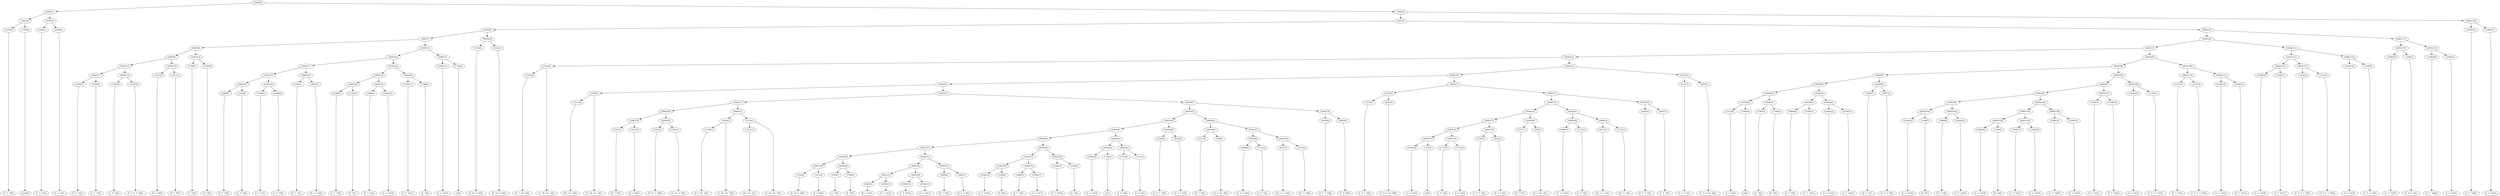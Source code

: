 digraph sample{
"L2506(0)"->"[C  E  G](0)"
"L1758(0)"->"[rest](0)"
"L6083(2)"->"L2506(0)"
"L6083(2)"->"L1758(0)"
"L2506(1)"->"[C  E  G](1)"
"L2506(2)"->"[C  E  G](2)"
"L6083(3)"->"L2506(1)"
"L6083(3)"->"L2506(2)"
"L6083(1)"->"L6083(2)"
"L6083(1)"->"L6083(3)"
"L2506(3)"->"[C  E  G](3)"
"L2506(4)"->"[C  E  G](4)"
"L6083(11)"->"L2506(3)"
"L6083(11)"->"L2506(4)"
"L2506(5)"->"[C  E  G](5)"
"L-2255(0)"->"[C  D  E  G  B](0)"
"L6083(12)"->"L2506(5)"
"L6083(12)"->"L-2255(0)"
"L6083(10)"->"L6083(11)"
"L6083(10)"->"L6083(12)"
"L1815(0)"->"[D  G  B](0)"
"L1815(1)"->"[D  G  B](1)"
"L6083(13)"->"L1815(0)"
"L6083(13)"->"L1815(1)"
"L6083(9)"->"L6083(10)"
"L6083(9)"->"L6083(13)"
"L2768(0)"->"[C  G](0)"
"L1546(0)"->"[D  G](0)"
"L6083(14)"->"L2768(0)"
"L6083(14)"->"L1546(0)"
"L6083(8)"->"L6083(9)"
"L6083(8)"->"L6083(14)"
"L3880(0)"->"[D  F  G](0)"
"L2506(6)"->"[C  E  G](6)"
"L6083(19)"->"L3880(0)"
"L6083(19)"->"L2506(6)"
"L2506(7)"->"[C  E  G](7)"
"L2506(8)"->"[C  E  G](8)"
"L6083(20)"->"L2506(7)"
"L6083(20)"->"L2506(8)"
"L6083(18)"->"L6083(19)"
"L6083(18)"->"L6083(20)"
"L3880(1)"->"[D  F  G](1)"
"L4807(0)"->"[D  G  A  B](0)"
"L6083(21)"->"L3880(1)"
"L6083(21)"->"L4807(0)"
"L6083(17)"->"L6083(18)"
"L6083(17)"->"L6083(21)"
"L2506(9)"->"[C  E  G](9)"
"L1546(1)"->"[D  G](1)"
"L6083(24)"->"L2506(9)"
"L6083(24)"->"L1546(1)"
"L3880(2)"->"[D  F  G](2)"
"L2506(10)"->"[C  E  G](10)"
"L6083(25)"->"L3880(2)"
"L6083(25)"->"L2506(10)"
"L6083(23)"->"L6083(24)"
"L6083(23)"->"L6083(25)"
"L2506(11)"->"[C  E  G](11)"
"L1546(2)"->"[D  G](2)"
"L6083(26)"->"L2506(11)"
"L6083(26)"->"L1546(2)"
"L6083(22)"->"L6083(23)"
"L6083(22)"->"L6083(26)"
"L6083(16)"->"L6083(17)"
"L6083(16)"->"L6083(22)"
"L2506(12)"->"[C  E  G](12)"
"L-724(0)"->"[C](0)"
"L6083(27)"->"L2506(12)"
"L6083(27)"->"L-724(0)"
"L6083(15)"->"L6083(16)"
"L6083(15)"->"L6083(27)"
"L6083(7)"->"L6083(8)"
"L6083(7)"->"L6083(15)"
"L5354(0)"->"[D  Fis  G  B](0)"
"L5354(1)"->"[D  Fis  G  B](1)"
"L6083(28)"->"L5354(0)"
"L6083(28)"->"L5354(1)"
"L6083(6)"->"L6083(7)"
"L6083(6)"->"L6083(28)"
"L1706(0)"->"[D  F  Fis  G](0)"
"L4524(0)"->"L1706(0)"
"L4524(0)"->"[C  Dis  Fis  G](0)"
"L-2231(0)"->"[Dis  Fis  G](0)"
"L2758(0)"->"L-2231(0)"
"L2758(0)"->"[C  Dis  Fis  G](1)"
"L1815(2)"->"[D  G  B](2)"
"L1815(3)"->"[D  G  B](3)"
"L6083(39)"->"L1815(2)"
"L6083(39)"->"L1815(3)"
"L5354(2)"->"[D  Fis  G  B](2)"
"L5354(3)"->"[D  Fis  G  B](3)"
"L6083(40)"->"L5354(2)"
"L6083(40)"->"L5354(3)"
"L6083(38)"->"L6083(39)"
"L6083(38)"->"L6083(40)"
"L1706(1)"->"[D  F  Fis  G](1)"
"L4524(1)"->"L1706(1)"
"L4524(1)"->"[C  Dis  Fis  G](2)"
"L-2231(1)"->"[Dis  Fis  G](1)"
"L2758(1)"->"L-2231(1)"
"L2758(1)"->"[C  Dis  Fis  G](3)"
"L6083(41)"->"L4524(1)"
"L6083(41)"->"L2758(1)"
"L6083(37)"->"L6083(38)"
"L6083(37)"->"L6083(41)"
"L5354(4)"->"[D  Fis  G  B](4)"
"L1815(4)"->"[D  G  B](4)"
"L6083(49)"->"L5354(4)"
"L6083(49)"->"L1815(4)"
"L2768(1)"->"[C  G](1)"
"L1546(3)"->"[D  G](3)"
"L6083(50)"->"L2768(1)"
"L6083(50)"->"L1546(3)"
"L6083(48)"->"L6083(49)"
"L6083(48)"->"L6083(50)"
"L3880(3)"->"[D  F  G](3)"
"L2506(13)"->"[C  E  G](13)"
"L6083(53)"->"L3880(3)"
"L6083(53)"->"L2506(13)"
"L2506(14)"->"[C  E  G](14)"
"L2506(15)"->"[C  E  G](15)"
"L6083(54)"->"L2506(14)"
"L6083(54)"->"L2506(15)"
"L6083(52)"->"L6083(53)"
"L6083(52)"->"L6083(54)"
"L3880(4)"->"[D  F  G](4)"
"L4807(1)"->"[D  G  A  B](1)"
"L6083(55)"->"L3880(4)"
"L6083(55)"->"L4807(1)"
"L6083(51)"->"L6083(52)"
"L6083(51)"->"L6083(55)"
"L6083(47)"->"L6083(48)"
"L6083(47)"->"L6083(51)"
"L2506(16)"->"[C  E  G](16)"
"L1546(4)"->"[D  G](4)"
"L6083(58)"->"L2506(16)"
"L6083(58)"->"L1546(4)"
"L3880(5)"->"[D  F  G](5)"
"L2506(17)"->"[C  E  G](17)"
"L6083(59)"->"L3880(5)"
"L6083(59)"->"L2506(17)"
"L6083(57)"->"L6083(58)"
"L6083(57)"->"L6083(59)"
"L2506(18)"->"[C  E  G](18)"
"L1546(5)"->"[D  G](5)"
"L6083(60)"->"L2506(18)"
"L6083(60)"->"L1546(5)"
"L6083(56)"->"L6083(57)"
"L6083(56)"->"L6083(60)"
"L6083(46)"->"L6083(47)"
"L6083(46)"->"L6083(56)"
"L2506(19)"->"[C  E  G](19)"
"L-724(1)"->"[C](1)"
"L6083(62)"->"L2506(19)"
"L6083(62)"->"L-724(1)"
"L3715(0)"->"[C  E  A](0)"
"L3715(1)"->"[C  E  A](1)"
"L6083(63)"->"L3715(0)"
"L6083(63)"->"L3715(1)"
"L6083(61)"->"L6083(62)"
"L6083(61)"->"L6083(63)"
"L6083(45)"->"L6083(46)"
"L6083(45)"->"L6083(61)"
"L4780(0)"->"[C  D  F  A](0)"
"L4226(0)"->"[D  F  A  B](0)"
"L6083(64)"->"L4780(0)"
"L6083(64)"->"L4226(0)"
"L6083(44)"->"L6083(45)"
"L6083(44)"->"L6083(64)"
"L2557(0)"->"[D  F  A](0)"
"L838(0)"->"[D  F  Gis  A](0)"
"L6083(66)"->"L2557(0)"
"L6083(66)"->"L838(0)"
"L4898(0)"->"[C  E  A  B](0)"
"L3715(2)"->"[C  E  A](2)"
"L6083(68)"->"L4898(0)"
"L6083(68)"->"L3715(2)"
"L4671(0)"->"[Cis  E  G  A](0)"
"L3135(0)"->"[Cis  G  A](0)"
"L6083(69)"->"L4671(0)"
"L6083(69)"->"L3135(0)"
"L6083(67)"->"L6083(68)"
"L6083(67)"->"L6083(69)"
"L6083(65)"->"L6083(66)"
"L6083(65)"->"L6083(67)"
"L6083(43)"->"L6083(44)"
"L6083(43)"->"L6083(65)"
"L4428(0)"->"[D  E  F  G](0)"
"L4483(0)"->"[C  D  B](0)"
"L6083(70)"->"L4428(0)"
"L6083(70)"->"L4483(0)"
"L6083(42)"->"L6083(43)"
"L6083(42)"->"L6083(70)"
"L6083(36)"->"L6083(37)"
"L6083(36)"->"L6083(42)"
"L6083(35)"->"L2758(0)"
"L6083(35)"->"L6083(36)"
"L2575(0)"->"[C  E  F  A](0)"
"L4879(0)"->"[C  D  E  Gis  B](0)"
"L5674(0)"->"L2575(0)"
"L5674(0)"->"L4879(0)"
"L2506(20)"->"[C  E  G](20)"
"L-724(2)"->"[C](2)"
"L6083(77)"->"L2506(20)"
"L6083(77)"->"L-724(2)"
"L3715(3)"->"[C  E  A](3)"
"L3715(4)"->"[C  E  A](4)"
"L6083(78)"->"L3715(3)"
"L6083(78)"->"L3715(4)"
"L6083(76)"->"L6083(77)"
"L6083(76)"->"L6083(78)"
"L4780(1)"->"[C  D  F  A](1)"
"L4226(1)"->"[D  F  A  B](1)"
"L6083(79)"->"L4780(1)"
"L6083(79)"->"L4226(1)"
"L6083(75)"->"L6083(76)"
"L6083(75)"->"L6083(79)"
"L2557(1)"->"[D  F  A](1)"
"L838(1)"->"[D  F  Gis  A](1)"
"L6083(80)"->"L2557(1)"
"L6083(80)"->"L838(1)"
"L6083(74)"->"L6083(75)"
"L6083(74)"->"L6083(80)"
"L4898(1)"->"[C  E  A  B](1)"
"L3715(5)"->"[C  E  A](5)"
"L6083(82)"->"L4898(1)"
"L6083(82)"->"L3715(5)"
"L4671(1)"->"[Cis  E  G  A](1)"
"L3135(1)"->"[Cis  G  A](1)"
"L6083(83)"->"L4671(1)"
"L6083(83)"->"L3135(1)"
"L6083(81)"->"L6083(82)"
"L6083(81)"->"L6083(83)"
"L6083(73)"->"L6083(74)"
"L6083(73)"->"L6083(81)"
"L4428(1)"->"[D  E  F  G](1)"
"L4483(1)"->"[C  D  B](1)"
"L6083(84)"->"L4428(1)"
"L6083(84)"->"L4483(1)"
"L6083(72)"->"L6083(73)"
"L6083(72)"->"L6083(84)"
"L6083(71)"->"L5674(0)"
"L6083(71)"->"L6083(72)"
"L6083(34)"->"L6083(35)"
"L6083(34)"->"L6083(71)"
"L2575(1)"->"[C  E  F  A](1)"
"L4879(1)"->"[C  D  E  Gis  B](1)"
"L5674(1)"->"L2575(1)"
"L5674(1)"->"L4879(1)"
"L6083(33)"->"L6083(34)"
"L6083(33)"->"L5674(1)"
"L6083(32)"->"L4524(0)"
"L6083(32)"->"L6083(33)"
"L3715(6)"->"[C  E  A](6)"
"L1884(0)"->"[A](0)"
"L6083(90)"->"L3715(6)"
"L6083(90)"->"L1884(0)"
"L2768(2)"->"[C  G](2)"
"L1546(6)"->"[D  G](6)"
"L6083(91)"->"L2768(2)"
"L6083(91)"->"L1546(6)"
"L6083(89)"->"L6083(90)"
"L6083(89)"->"L6083(91)"
"L3880(6)"->"[D  F  G](6)"
"L2506(21)"->"[C  E  G](21)"
"L6083(93)"->"L3880(6)"
"L6083(93)"->"L2506(21)"
"L2506(22)"->"[C  E  G](22)"
"L2506(23)"->"[C  E  G](23)"
"L6083(94)"->"L2506(22)"
"L6083(94)"->"L2506(23)"
"L6083(92)"->"L6083(93)"
"L6083(92)"->"L6083(94)"
"L6083(88)"->"L6083(89)"
"L6083(88)"->"L6083(92)"
"L3880(7)"->"[D  F  G](7)"
"L4807(2)"->"[D  G  A  B](2)"
"L6083(95)"->"L3880(7)"
"L6083(95)"->"L4807(2)"
"L6083(87)"->"L6083(88)"
"L6083(87)"->"L6083(95)"
"L2506(24)"->"[C  E  G](24)"
"L1546(7)"->"[D  G](7)"
"L6083(100)"->"L2506(24)"
"L6083(100)"->"L1546(7)"
"L3880(8)"->"[D  F  G](8)"
"L2506(25)"->"[C  E  G](25)"
"L6083(101)"->"L3880(8)"
"L6083(101)"->"L2506(25)"
"L6083(99)"->"L6083(100)"
"L6083(99)"->"L6083(101)"
"L2506(26)"->"[C  E  G](26)"
"L1546(8)"->"[D  G](8)"
"L6083(104)"->"L2506(26)"
"L6083(104)"->"L1546(8)"
"L2506(27)"->"[C  E  G](27)"
"L2506(28)"->"[C  E  G](28)"
"L6083(105)"->"L2506(27)"
"L6083(105)"->"L2506(28)"
"L6083(103)"->"L6083(104)"
"L6083(103)"->"L6083(105)"
"L2506(29)"->"[C  E  G](29)"
"L2506(30)"->"[C  E  G](30)"
"L6083(106)"->"L2506(29)"
"L6083(106)"->"L2506(30)"
"L6083(102)"->"L6083(103)"
"L6083(102)"->"L6083(106)"
"L6083(98)"->"L6083(99)"
"L6083(98)"->"L6083(102)"
"L2506(31)"->"[C  E  G](31)"
"L2506(32)"->"[C  E  G](32)"
"L6083(107)"->"L2506(31)"
"L6083(107)"->"L2506(32)"
"L6083(97)"->"L6083(98)"
"L6083(97)"->"L6083(107)"
"L2506(33)"->"[C  E  G](33)"
"L-2255(1)"->"[C  D  E  G  B](1)"
"L6083(108)"->"L2506(33)"
"L6083(108)"->"L-2255(1)"
"L6083(96)"->"L6083(97)"
"L6083(96)"->"L6083(108)"
"L6083(86)"->"L6083(87)"
"L6083(86)"->"L6083(96)"
"L1815(5)"->"[D  G  B](5)"
"L-2255(2)"->"[C  D  E  G  B](2)"
"L6083(110)"->"L1815(5)"
"L6083(110)"->"L-2255(2)"
"L2506(34)"->"[C  E  G](34)"
"L2506(35)"->"[C  E  G](35)"
"L6083(111)"->"L2506(34)"
"L6083(111)"->"L2506(35)"
"L6083(109)"->"L6083(110)"
"L6083(109)"->"L6083(111)"
"L6083(85)"->"L6083(86)"
"L6083(85)"->"L6083(109)"
"L6083(31)"->"L6083(32)"
"L6083(31)"->"L6083(85)"
"L2506(36)"->"[C  E  G](36)"
"L2506(37)"->"[C  E  G](37)"
"L6083(114)"->"L2506(36)"
"L6083(114)"->"L2506(37)"
"L-2255(3)"->"[C  D  E  G  B](3)"
"L-2255(4)"->"[C  D  E  G  B](4)"
"L6083(115)"->"L-2255(3)"
"L6083(115)"->"L-2255(4)"
"L6083(113)"->"L6083(114)"
"L6083(113)"->"L6083(115)"
"L2506(38)"->"[C  E  G](38)"
"L3200(0)"->"[C  D  E  G](0)"
"L6083(116)"->"L2506(38)"
"L6083(116)"->"L3200(0)"
"L6083(112)"->"L6083(113)"
"L6083(112)"->"L6083(116)"
"L6083(30)"->"L6083(31)"
"L6083(30)"->"L6083(112)"
"L2506(39)"->"[C  E  G](39)"
"L3200(1)"->"[C  D  E  G](1)"
"L6083(118)"->"L2506(39)"
"L6083(118)"->"L3200(1)"
"L2506(40)"->"[C  E  G](40)"
"L2506(41)"->"[C  E  G](41)"
"L6083(119)"->"L2506(40)"
"L6083(119)"->"L2506(41)"
"L6083(117)"->"L6083(118)"
"L6083(117)"->"L6083(119)"
"L6083(29)"->"L6083(30)"
"L6083(29)"->"L6083(117)"
"L6083(5)"->"L6083(6)"
"L6083(5)"->"L6083(29)"
"L2506(42)"->"[C  E  G](42)"
"L2506(43)"->"[C  E  G](43)"
"L6083(120)"->"L2506(42)"
"L6083(120)"->"L2506(43)"
"L6083(4)"->"L6083(5)"
"L6083(4)"->"L6083(120)"
"L6083(0)"->"L6083(1)"
"L6083(0)"->"L6083(4)"
{rank = min; "L6083(0)"}
{rank = same; "L6083(1)"; "L6083(4)";}
{rank = same; "L6083(2)"; "L6083(3)"; "L6083(5)"; "L6083(120)";}
{rank = same; "L2506(0)"; "L1758(0)"; "L2506(1)"; "L2506(2)"; "L6083(6)"; "L6083(29)"; "L2506(42)"; "L2506(43)";}
{rank = same; "L6083(7)"; "L6083(28)"; "L6083(30)"; "L6083(117)";}
{rank = same; "L6083(8)"; "L6083(15)"; "L5354(0)"; "L5354(1)"; "L6083(31)"; "L6083(112)"; "L6083(118)"; "L6083(119)";}
{rank = same; "L6083(9)"; "L6083(14)"; "L6083(16)"; "L6083(27)"; "L6083(32)"; "L6083(85)"; "L6083(113)"; "L6083(116)"; "L2506(39)"; "L3200(1)"; "L2506(40)"; "L2506(41)";}
{rank = same; "L6083(10)"; "L6083(13)"; "L2768(0)"; "L1546(0)"; "L6083(17)"; "L6083(22)"; "L2506(12)"; "L-724(0)"; "L4524(0)"; "L6083(33)"; "L6083(86)"; "L6083(109)"; "L6083(114)"; "L6083(115)"; "L2506(38)"; "L3200(0)";}
{rank = same; "L6083(11)"; "L6083(12)"; "L1815(0)"; "L1815(1)"; "L6083(18)"; "L6083(21)"; "L6083(23)"; "L6083(26)"; "L1706(0)"; "L6083(34)"; "L5674(1)"; "L6083(87)"; "L6083(96)"; "L6083(110)"; "L6083(111)"; "L2506(36)"; "L2506(37)"; "L-2255(3)"; "L-2255(4)";}
{rank = same; "L2506(3)"; "L2506(4)"; "L2506(5)"; "L-2255(0)"; "L6083(19)"; "L6083(20)"; "L3880(1)"; "L4807(0)"; "L6083(24)"; "L6083(25)"; "L2506(11)"; "L1546(2)"; "L6083(35)"; "L6083(71)"; "L2575(1)"; "L4879(1)"; "L6083(88)"; "L6083(95)"; "L6083(97)"; "L6083(108)"; "L1815(5)"; "L-2255(2)"; "L2506(34)"; "L2506(35)";}
{rank = same; "L3880(0)"; "L2506(6)"; "L2506(7)"; "L2506(8)"; "L2506(9)"; "L1546(1)"; "L3880(2)"; "L2506(10)"; "L2758(0)"; "L6083(36)"; "L5674(0)"; "L6083(72)"; "L6083(89)"; "L6083(92)"; "L3880(7)"; "L4807(2)"; "L6083(98)"; "L6083(107)"; "L2506(33)"; "L-2255(1)";}
{rank = same; "L-2231(0)"; "L6083(37)"; "L6083(42)"; "L2575(0)"; "L4879(0)"; "L6083(73)"; "L6083(84)"; "L6083(90)"; "L6083(91)"; "L6083(93)"; "L6083(94)"; "L6083(99)"; "L6083(102)"; "L2506(31)"; "L2506(32)";}
{rank = same; "L6083(38)"; "L6083(41)"; "L6083(43)"; "L6083(70)"; "L6083(74)"; "L6083(81)"; "L4428(1)"; "L4483(1)"; "L3715(6)"; "L1884(0)"; "L2768(2)"; "L1546(6)"; "L3880(6)"; "L2506(21)"; "L2506(22)"; "L2506(23)"; "L6083(100)"; "L6083(101)"; "L6083(103)"; "L6083(106)";}
{rank = same; "L6083(39)"; "L6083(40)"; "L4524(1)"; "L2758(1)"; "L6083(44)"; "L6083(65)"; "L4428(0)"; "L4483(0)"; "L6083(75)"; "L6083(80)"; "L6083(82)"; "L6083(83)"; "L2506(24)"; "L1546(7)"; "L3880(8)"; "L2506(25)"; "L6083(104)"; "L6083(105)"; "L2506(29)"; "L2506(30)";}
{rank = same; "L1815(2)"; "L1815(3)"; "L5354(2)"; "L5354(3)"; "L1706(1)"; "L-2231(1)"; "L6083(45)"; "L6083(64)"; "L6083(66)"; "L6083(67)"; "L6083(76)"; "L6083(79)"; "L2557(1)"; "L838(1)"; "L4898(1)"; "L3715(5)"; "L4671(1)"; "L3135(1)"; "L2506(26)"; "L1546(8)"; "L2506(27)"; "L2506(28)";}
{rank = same; "L6083(46)"; "L6083(61)"; "L4780(0)"; "L4226(0)"; "L2557(0)"; "L838(0)"; "L6083(68)"; "L6083(69)"; "L6083(77)"; "L6083(78)"; "L4780(1)"; "L4226(1)";}
{rank = same; "L6083(47)"; "L6083(56)"; "L6083(62)"; "L6083(63)"; "L4898(0)"; "L3715(2)"; "L4671(0)"; "L3135(0)"; "L2506(20)"; "L-724(2)"; "L3715(3)"; "L3715(4)";}
{rank = same; "L6083(48)"; "L6083(51)"; "L6083(57)"; "L6083(60)"; "L2506(19)"; "L-724(1)"; "L3715(0)"; "L3715(1)";}
{rank = same; "L6083(49)"; "L6083(50)"; "L6083(52)"; "L6083(55)"; "L6083(58)"; "L6083(59)"; "L2506(18)"; "L1546(5)";}
{rank = same; "L5354(4)"; "L1815(4)"; "L2768(1)"; "L1546(3)"; "L6083(53)"; "L6083(54)"; "L3880(4)"; "L4807(1)"; "L2506(16)"; "L1546(4)"; "L3880(5)"; "L2506(17)";}
{rank = same; "L3880(3)"; "L2506(13)"; "L2506(14)"; "L2506(15)";}
{rank = max; "[A](0)"; "[C  D  B](0)"; "[C  D  B](1)"; "[C  D  E  G  B](0)"; "[C  D  E  G  B](1)"; "[C  D  E  G  B](2)"; "[C  D  E  G  B](3)"; "[C  D  E  G  B](4)"; "[C  D  E  G](0)"; "[C  D  E  G](1)"; "[C  D  E  Gis  B](0)"; "[C  D  E  Gis  B](1)"; "[C  D  F  A](0)"; "[C  D  F  A](1)"; "[C  Dis  Fis  G](0)"; "[C  Dis  Fis  G](1)"; "[C  Dis  Fis  G](2)"; "[C  Dis  Fis  G](3)"; "[C  E  A  B](0)"; "[C  E  A  B](1)"; "[C  E  A](0)"; "[C  E  A](1)"; "[C  E  A](2)"; "[C  E  A](3)"; "[C  E  A](4)"; "[C  E  A](5)"; "[C  E  A](6)"; "[C  E  F  A](0)"; "[C  E  F  A](1)"; "[C  E  G](0)"; "[C  E  G](1)"; "[C  E  G](10)"; "[C  E  G](11)"; "[C  E  G](12)"; "[C  E  G](13)"; "[C  E  G](14)"; "[C  E  G](15)"; "[C  E  G](16)"; "[C  E  G](17)"; "[C  E  G](18)"; "[C  E  G](19)"; "[C  E  G](2)"; "[C  E  G](20)"; "[C  E  G](21)"; "[C  E  G](22)"; "[C  E  G](23)"; "[C  E  G](24)"; "[C  E  G](25)"; "[C  E  G](26)"; "[C  E  G](27)"; "[C  E  G](28)"; "[C  E  G](29)"; "[C  E  G](3)"; "[C  E  G](30)"; "[C  E  G](31)"; "[C  E  G](32)"; "[C  E  G](33)"; "[C  E  G](34)"; "[C  E  G](35)"; "[C  E  G](36)"; "[C  E  G](37)"; "[C  E  G](38)"; "[C  E  G](39)"; "[C  E  G](4)"; "[C  E  G](40)"; "[C  E  G](41)"; "[C  E  G](42)"; "[C  E  G](43)"; "[C  E  G](5)"; "[C  E  G](6)"; "[C  E  G](7)"; "[C  E  G](8)"; "[C  E  G](9)"; "[C  G](0)"; "[C  G](1)"; "[C  G](2)"; "[C](0)"; "[C](1)"; "[C](2)"; "[Cis  E  G  A](0)"; "[Cis  E  G  A](1)"; "[Cis  G  A](0)"; "[Cis  G  A](1)"; "[D  E  F  G](0)"; "[D  E  F  G](1)"; "[D  F  A  B](0)"; "[D  F  A  B](1)"; "[D  F  A](0)"; "[D  F  A](1)"; "[D  F  Fis  G](0)"; "[D  F  Fis  G](1)"; "[D  F  G](0)"; "[D  F  G](1)"; "[D  F  G](2)"; "[D  F  G](3)"; "[D  F  G](4)"; "[D  F  G](5)"; "[D  F  G](6)"; "[D  F  G](7)"; "[D  F  G](8)"; "[D  F  Gis  A](0)"; "[D  F  Gis  A](1)"; "[D  Fis  G  B](0)"; "[D  Fis  G  B](1)"; "[D  Fis  G  B](2)"; "[D  Fis  G  B](3)"; "[D  Fis  G  B](4)"; "[D  G  A  B](0)"; "[D  G  A  B](1)"; "[D  G  A  B](2)"; "[D  G  B](0)"; "[D  G  B](1)"; "[D  G  B](2)"; "[D  G  B](3)"; "[D  G  B](4)"; "[D  G  B](5)"; "[D  G](0)"; "[D  G](1)"; "[D  G](2)"; "[D  G](3)"; "[D  G](4)"; "[D  G](5)"; "[D  G](6)"; "[D  G](7)"; "[D  G](8)"; "[Dis  Fis  G](0)"; "[Dis  Fis  G](1)"; "[rest](0)";}
}